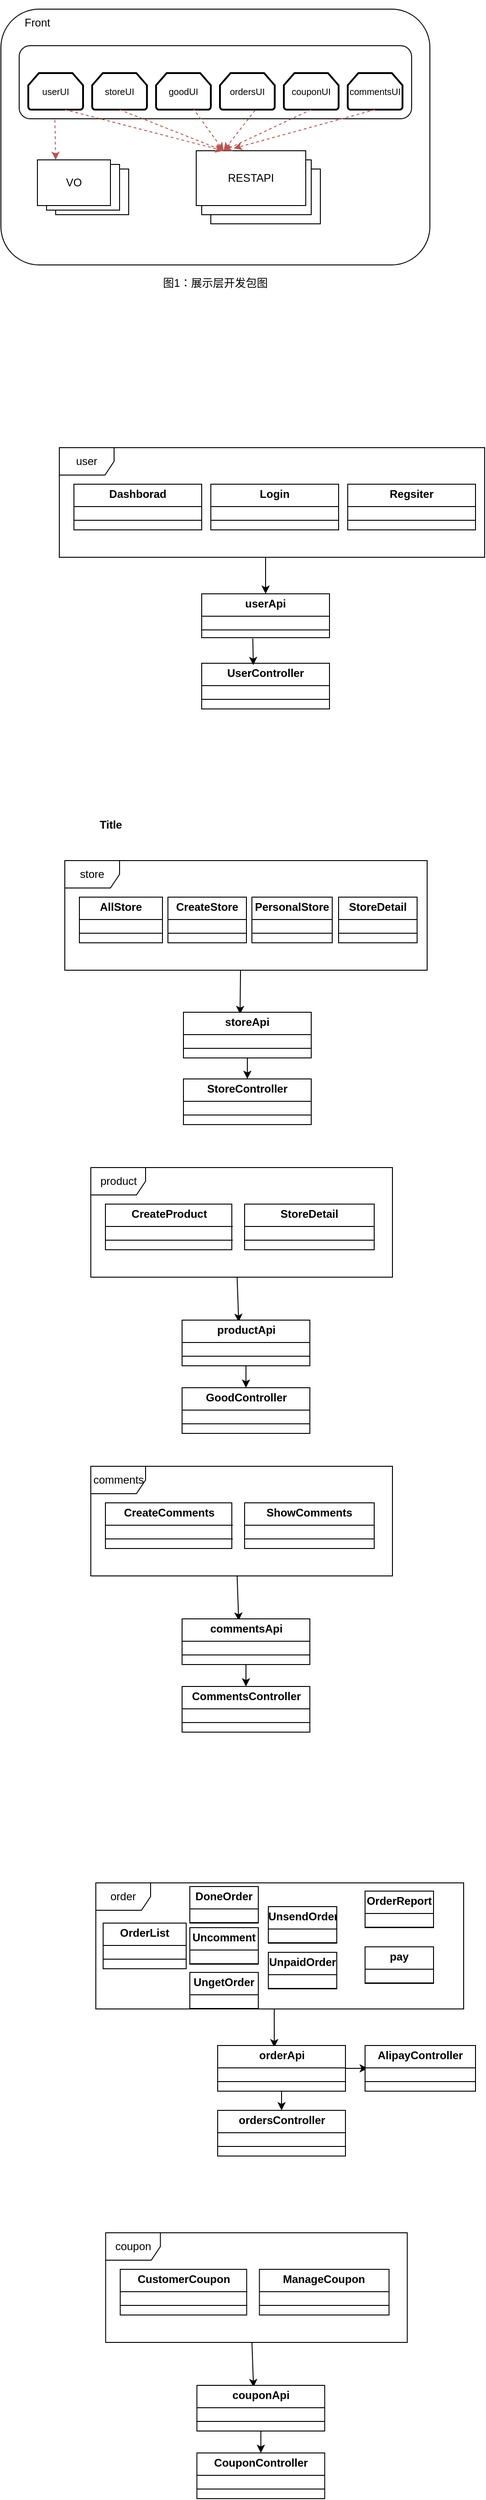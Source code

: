 <mxfile version="24.3.0" type="github">
  <diagram name="第 1 页" id="yYrWhbrZ3t7tgUM3Y8eL">
    <mxGraphModel dx="1242" dy="569" grid="0" gridSize="10" guides="1" tooltips="1" connect="1" arrows="1" fold="1" page="1" pageScale="1" pageWidth="827" pageHeight="1169" math="0" shadow="0">
      <root>
        <mxCell id="0" />
        <mxCell id="1" parent="0" />
        <mxCell id="1nD3GW5rqC3OA0XDs-C--1" value="" style="rounded=1;whiteSpace=wrap;html=1;" vertex="1" parent="1">
          <mxGeometry x="200" y="300" width="470" height="280" as="geometry" />
        </mxCell>
        <mxCell id="1nD3GW5rqC3OA0XDs-C--2" value="Front" style="text;html=1;align=center;verticalAlign=middle;whiteSpace=wrap;rounded=0;" vertex="1" parent="1">
          <mxGeometry x="200" y="290" width="80" height="50" as="geometry" />
        </mxCell>
        <mxCell id="1nD3GW5rqC3OA0XDs-C--4" value="" style="rounded=1;whiteSpace=wrap;html=1;" vertex="1" parent="1">
          <mxGeometry x="220" y="340" width="430" height="80" as="geometry" />
        </mxCell>
        <mxCell id="1nD3GW5rqC3OA0XDs-C--5" value="" style="rounded=0;whiteSpace=wrap;html=1;" vertex="1" parent="1">
          <mxGeometry x="430" y="475" width="120" height="60" as="geometry" />
        </mxCell>
        <mxCell id="1nD3GW5rqC3OA0XDs-C--6" value="" style="rounded=0;whiteSpace=wrap;html=1;" vertex="1" parent="1">
          <mxGeometry x="420" y="465" width="120" height="60" as="geometry" />
        </mxCell>
        <mxCell id="1nD3GW5rqC3OA0XDs-C--7" value="" style="rounded=0;whiteSpace=wrap;html=1;" vertex="1" parent="1">
          <mxGeometry x="414" y="455" width="120" height="60" as="geometry" />
        </mxCell>
        <mxCell id="1nD3GW5rqC3OA0XDs-C--8" value="" style="rounded=0;whiteSpace=wrap;html=1;" vertex="1" parent="1">
          <mxGeometry x="260" y="475" width="80" height="50" as="geometry" />
        </mxCell>
        <mxCell id="1nD3GW5rqC3OA0XDs-C--10" value="" style="rounded=0;whiteSpace=wrap;html=1;" vertex="1" parent="1">
          <mxGeometry x="250" y="470" width="80" height="50" as="geometry" />
        </mxCell>
        <mxCell id="1nD3GW5rqC3OA0XDs-C--11" value="" style="rounded=0;whiteSpace=wrap;html=1;" vertex="1" parent="1">
          <mxGeometry x="240" y="465" width="80" height="50" as="geometry" />
        </mxCell>
        <mxCell id="1nD3GW5rqC3OA0XDs-C--12" value="VO" style="text;html=1;align=center;verticalAlign=middle;whiteSpace=wrap;rounded=0;" vertex="1" parent="1">
          <mxGeometry x="250" y="475" width="60" height="30" as="geometry" />
        </mxCell>
        <mxCell id="1nD3GW5rqC3OA0XDs-C--13" value="RESTAPI" style="text;html=1;align=center;verticalAlign=middle;whiteSpace=wrap;rounded=0;" vertex="1" parent="1">
          <mxGeometry x="444" y="470" width="60" height="30" as="geometry" />
        </mxCell>
        <mxCell id="1nD3GW5rqC3OA0XDs-C--15" value="" style="strokeWidth=2;html=1;shape=mxgraph.flowchart.loop_limit;whiteSpace=wrap;" vertex="1" parent="1">
          <mxGeometry x="230" y="370" width="60" height="40" as="geometry" />
        </mxCell>
        <mxCell id="1nD3GW5rqC3OA0XDs-C--19" value="&lt;font style=&quot;font-size: 10px;&quot;&gt;storeUI&lt;/font&gt;" style="strokeWidth=2;html=1;shape=mxgraph.flowchart.loop_limit;whiteSpace=wrap;" vertex="1" parent="1">
          <mxGeometry x="300" y="370" width="60" height="40" as="geometry" />
        </mxCell>
        <mxCell id="1nD3GW5rqC3OA0XDs-C--20" value="&lt;font style=&quot;font-size: 10px;&quot;&gt;goodUI&lt;/font&gt;" style="strokeWidth=2;html=1;shape=mxgraph.flowchart.loop_limit;whiteSpace=wrap;" vertex="1" parent="1">
          <mxGeometry x="370" y="370" width="60" height="40" as="geometry" />
        </mxCell>
        <mxCell id="1nD3GW5rqC3OA0XDs-C--21" value="&lt;font style=&quot;font-size: 10px;&quot;&gt;ordersUI&lt;/font&gt;" style="strokeWidth=2;html=1;shape=mxgraph.flowchart.loop_limit;whiteSpace=wrap;" vertex="1" parent="1">
          <mxGeometry x="440" y="370" width="60" height="40" as="geometry" />
        </mxCell>
        <mxCell id="1nD3GW5rqC3OA0XDs-C--22" value="&lt;font style=&quot;font-size: 10px;&quot;&gt;couponUI&lt;/font&gt;" style="strokeWidth=2;html=1;shape=mxgraph.flowchart.loop_limit;whiteSpace=wrap;" vertex="1" parent="1">
          <mxGeometry x="510" y="370" width="60" height="40" as="geometry" />
        </mxCell>
        <mxCell id="1nD3GW5rqC3OA0XDs-C--23" value="&lt;font style=&quot;font-size: 10px;&quot;&gt;commentsUI&lt;/font&gt;" style="strokeWidth=2;html=1;shape=mxgraph.flowchart.loop_limit;whiteSpace=wrap;" vertex="1" parent="1">
          <mxGeometry x="580" y="370" width="60" height="40" as="geometry" />
        </mxCell>
        <mxCell id="1nD3GW5rqC3OA0XDs-C--24" value="&lt;font style=&quot;font-size: 10px;&quot;&gt;userUI&lt;/font&gt;" style="text;html=1;align=center;verticalAlign=middle;whiteSpace=wrap;rounded=0;" vertex="1" parent="1">
          <mxGeometry x="230" y="375" width="60" height="30" as="geometry" />
        </mxCell>
        <mxCell id="1nD3GW5rqC3OA0XDs-C--26" value="" style="endArrow=classic;html=1;rounded=0;exitX=0.091;exitY=1.015;exitDx=0;exitDy=0;exitPerimeter=0;entryX=0.25;entryY=0;entryDx=0;entryDy=0;dashed=1;fillColor=#f8cecc;strokeColor=#b85450;" edge="1" parent="1" source="1nD3GW5rqC3OA0XDs-C--4" target="1nD3GW5rqC3OA0XDs-C--11">
          <mxGeometry width="50" height="50" relative="1" as="geometry">
            <mxPoint x="430" y="560" as="sourcePoint" />
            <mxPoint x="480" y="510" as="targetPoint" />
          </mxGeometry>
        </mxCell>
        <mxCell id="1nD3GW5rqC3OA0XDs-C--27" value="" style="endArrow=classic;html=1;rounded=0;entryX=0.25;entryY=0;entryDx=0;entryDy=0;dashed=1;fillColor=#f8cecc;strokeColor=#b85450;" edge="1" parent="1" target="1nD3GW5rqC3OA0XDs-C--7">
          <mxGeometry width="50" height="50" relative="1" as="geometry">
            <mxPoint x="270" y="410" as="sourcePoint" />
            <mxPoint x="270" y="475" as="targetPoint" />
          </mxGeometry>
        </mxCell>
        <mxCell id="1nD3GW5rqC3OA0XDs-C--28" value="" style="endArrow=classic;html=1;rounded=0;exitX=0.5;exitY=1;exitDx=0;exitDy=0;exitPerimeter=0;entryX=0.25;entryY=0;entryDx=0;entryDy=0;dashed=1;fillColor=#f8cecc;strokeColor=#b85450;" edge="1" parent="1" source="1nD3GW5rqC3OA0XDs-C--19" target="1nD3GW5rqC3OA0XDs-C--7">
          <mxGeometry width="50" height="50" relative="1" as="geometry">
            <mxPoint x="279" y="441" as="sourcePoint" />
            <mxPoint x="280" y="485" as="targetPoint" />
          </mxGeometry>
        </mxCell>
        <mxCell id="1nD3GW5rqC3OA0XDs-C--29" value="" style="endArrow=classic;html=1;rounded=0;exitX=0.673;exitY=0.96;exitDx=0;exitDy=0;exitPerimeter=0;entryX=0.25;entryY=0;entryDx=0;entryDy=0;dashed=1;fillColor=#f8cecc;strokeColor=#b85450;" edge="1" parent="1" source="1nD3GW5rqC3OA0XDs-C--20" target="1nD3GW5rqC3OA0XDs-C--7">
          <mxGeometry width="50" height="50" relative="1" as="geometry">
            <mxPoint x="289" y="451" as="sourcePoint" />
            <mxPoint x="290" y="495" as="targetPoint" />
          </mxGeometry>
        </mxCell>
        <mxCell id="1nD3GW5rqC3OA0XDs-C--30" value="" style="endArrow=classic;html=1;rounded=0;exitX=0.64;exitY=1.02;exitDx=0;exitDy=0;exitPerimeter=0;entryX=0.25;entryY=0;entryDx=0;entryDy=0;dashed=1;fillColor=#f8cecc;strokeColor=#b85450;" edge="1" parent="1" source="1nD3GW5rqC3OA0XDs-C--21" target="1nD3GW5rqC3OA0XDs-C--7">
          <mxGeometry width="50" height="50" relative="1" as="geometry">
            <mxPoint x="299" y="461" as="sourcePoint" />
            <mxPoint x="300" y="505" as="targetPoint" />
          </mxGeometry>
        </mxCell>
        <mxCell id="1nD3GW5rqC3OA0XDs-C--31" value="" style="endArrow=classic;html=1;rounded=0;exitX=0.5;exitY=1;exitDx=0;exitDy=0;exitPerimeter=0;dashed=1;fillColor=#f8cecc;strokeColor=#b85450;entryX=0.25;entryY=0;entryDx=0;entryDy=0;" edge="1" parent="1" source="1nD3GW5rqC3OA0XDs-C--22" target="1nD3GW5rqC3OA0XDs-C--7">
          <mxGeometry width="50" height="50" relative="1" as="geometry">
            <mxPoint x="309" y="471" as="sourcePoint" />
            <mxPoint x="450" y="450" as="targetPoint" />
          </mxGeometry>
        </mxCell>
        <mxCell id="1nD3GW5rqC3OA0XDs-C--32" value="" style="endArrow=classic;html=1;rounded=0;exitX=0.5;exitY=1;exitDx=0;exitDy=0;exitPerimeter=0;entryX=0.343;entryY=-0.043;entryDx=0;entryDy=0;dashed=1;fillColor=#f8cecc;strokeColor=#b85450;entryPerimeter=0;" edge="1" parent="1" source="1nD3GW5rqC3OA0XDs-C--23" target="1nD3GW5rqC3OA0XDs-C--7">
          <mxGeometry width="50" height="50" relative="1" as="geometry">
            <mxPoint x="319" y="481" as="sourcePoint" />
            <mxPoint x="320" y="525" as="targetPoint" />
          </mxGeometry>
        </mxCell>
        <mxCell id="1nD3GW5rqC3OA0XDs-C--33" value="图1：展示层开发包图" style="text;html=1;align=center;verticalAlign=middle;whiteSpace=wrap;rounded=0;" vertex="1" parent="1">
          <mxGeometry x="370" y="585" width="130" height="30" as="geometry" />
        </mxCell>
        <mxCell id="1nD3GW5rqC3OA0XDs-C--35" value="&lt;p style=&quot;margin:0px;margin-top:4px;text-align:center;&quot;&gt;&lt;b&gt;Dashborad&lt;/b&gt;&lt;/p&gt;&lt;hr size=&quot;1&quot; style=&quot;border-style:solid;&quot;&gt;&lt;div style=&quot;height:2px;&quot;&gt;&lt;/div&gt;&lt;hr size=&quot;1&quot; style=&quot;border-style:solid;&quot;&gt;&lt;div style=&quot;height:2px;&quot;&gt;&lt;/div&gt;" style="verticalAlign=top;align=left;overflow=fill;html=1;whiteSpace=wrap;" vertex="1" parent="1">
          <mxGeometry x="280" y="820" width="140" height="50" as="geometry" />
        </mxCell>
        <mxCell id="1nD3GW5rqC3OA0XDs-C--36" value="&lt;p style=&quot;margin:0px;margin-top:4px;text-align:center;&quot;&gt;&lt;b&gt;Login&lt;/b&gt;&lt;/p&gt;&lt;hr size=&quot;1&quot; style=&quot;border-style:solid;&quot;&gt;&lt;div style=&quot;height:2px;&quot;&gt;&lt;/div&gt;&lt;hr size=&quot;1&quot; style=&quot;border-style:solid;&quot;&gt;&lt;div style=&quot;height:2px;&quot;&gt;&lt;/div&gt;" style="verticalAlign=top;align=left;overflow=fill;html=1;whiteSpace=wrap;" vertex="1" parent="1">
          <mxGeometry x="430" y="820" width="140" height="50" as="geometry" />
        </mxCell>
        <mxCell id="1nD3GW5rqC3OA0XDs-C--37" value="&lt;p style=&quot;margin:0px;margin-top:4px;text-align:center;&quot;&gt;&lt;b&gt;Regsiter&lt;/b&gt;&lt;/p&gt;&lt;hr size=&quot;1&quot; style=&quot;border-style:solid;&quot;&gt;&lt;div style=&quot;height:2px;&quot;&gt;&lt;/div&gt;&lt;hr size=&quot;1&quot; style=&quot;border-style:solid;&quot;&gt;&lt;div style=&quot;height:2px;&quot;&gt;&lt;/div&gt;" style="verticalAlign=top;align=left;overflow=fill;html=1;whiteSpace=wrap;" vertex="1" parent="1">
          <mxGeometry x="580" y="820" width="140" height="50" as="geometry" />
        </mxCell>
        <mxCell id="1nD3GW5rqC3OA0XDs-C--38" value="user" style="shape=umlFrame;whiteSpace=wrap;html=1;pointerEvents=0;" vertex="1" parent="1">
          <mxGeometry x="264" y="780" width="466" height="120" as="geometry" />
        </mxCell>
        <mxCell id="1nD3GW5rqC3OA0XDs-C--39" value="" style="endArrow=classic;html=1;rounded=0;exitX=0.485;exitY=1;exitDx=0;exitDy=0;exitPerimeter=0;" edge="1" parent="1" source="1nD3GW5rqC3OA0XDs-C--38">
          <mxGeometry width="50" height="50" relative="1" as="geometry">
            <mxPoint x="470" y="930" as="sourcePoint" />
            <mxPoint x="490" y="940" as="targetPoint" />
          </mxGeometry>
        </mxCell>
        <mxCell id="1nD3GW5rqC3OA0XDs-C--40" value="&lt;p style=&quot;margin:0px;margin-top:4px;text-align:center;&quot;&gt;&lt;b&gt;userApi&lt;/b&gt;&lt;/p&gt;&lt;hr size=&quot;1&quot; style=&quot;border-style:solid;&quot;&gt;&lt;div style=&quot;height:2px;&quot;&gt;&lt;/div&gt;&lt;hr size=&quot;1&quot; style=&quot;border-style:solid;&quot;&gt;&lt;div style=&quot;height:2px;&quot;&gt;&lt;/div&gt;" style="verticalAlign=top;align=left;overflow=fill;html=1;whiteSpace=wrap;" vertex="1" parent="1">
          <mxGeometry x="420" y="940" width="140" height="48" as="geometry" />
        </mxCell>
        <mxCell id="1nD3GW5rqC3OA0XDs-C--43" value="Title" style="text;align=center;fontStyle=1;verticalAlign=middle;spacingLeft=3;spacingRight=3;strokeColor=none;rotatable=0;points=[[0,0.5],[1,0.5]];portConstraint=eastwest;html=1;" vertex="1" parent="1">
          <mxGeometry x="280" y="1180" width="80" height="26" as="geometry" />
        </mxCell>
        <mxCell id="1nD3GW5rqC3OA0XDs-C--50" value="&lt;p style=&quot;margin:0px;margin-top:4px;text-align:center;&quot;&gt;&lt;b&gt;AllStore&lt;/b&gt;&lt;/p&gt;&lt;hr size=&quot;1&quot; style=&quot;border-style:solid;&quot;&gt;&lt;div style=&quot;height:2px;&quot;&gt;&lt;/div&gt;&lt;hr size=&quot;1&quot; style=&quot;border-style:solid;&quot;&gt;&lt;div style=&quot;height:2px;&quot;&gt;&lt;/div&gt;" style="verticalAlign=top;align=left;overflow=fill;html=1;whiteSpace=wrap;" vertex="1" parent="1">
          <mxGeometry x="286" y="1272" width="91" height="50" as="geometry" />
        </mxCell>
        <mxCell id="1nD3GW5rqC3OA0XDs-C--51" value="&lt;p style=&quot;margin:0px;margin-top:4px;text-align:center;&quot;&gt;&lt;b&gt;CreateStore&lt;/b&gt;&lt;/p&gt;&lt;hr size=&quot;1&quot; style=&quot;border-style:solid;&quot;&gt;&lt;div style=&quot;height:2px;&quot;&gt;&lt;/div&gt;&lt;hr size=&quot;1&quot; style=&quot;border-style:solid;&quot;&gt;&lt;div style=&quot;height:2px;&quot;&gt;&lt;/div&gt;" style="verticalAlign=top;align=left;overflow=fill;html=1;whiteSpace=wrap;" vertex="1" parent="1">
          <mxGeometry x="383" y="1272" width="86" height="50" as="geometry" />
        </mxCell>
        <mxCell id="1nD3GW5rqC3OA0XDs-C--52" value="&lt;p style=&quot;margin:0px;margin-top:4px;text-align:center;&quot;&gt;&lt;b&gt;PersonalStore&lt;/b&gt;&lt;/p&gt;&lt;hr size=&quot;1&quot; style=&quot;border-style:solid;&quot;&gt;&lt;div style=&quot;height:2px;&quot;&gt;&lt;/div&gt;&lt;hr size=&quot;1&quot; style=&quot;border-style:solid;&quot;&gt;&lt;div style=&quot;height:2px;&quot;&gt;&lt;/div&gt;" style="verticalAlign=top;align=left;overflow=fill;html=1;whiteSpace=wrap;" vertex="1" parent="1">
          <mxGeometry x="475" y="1272" width="88" height="50" as="geometry" />
        </mxCell>
        <mxCell id="1nD3GW5rqC3OA0XDs-C--53" value="store" style="shape=umlFrame;whiteSpace=wrap;html=1;pointerEvents=0;" vertex="1" parent="1">
          <mxGeometry x="270" y="1232" width="397" height="120" as="geometry" />
        </mxCell>
        <mxCell id="1nD3GW5rqC3OA0XDs-C--54" value="" style="endArrow=classic;html=1;rounded=0;exitX=0.485;exitY=1;exitDx=0;exitDy=0;exitPerimeter=0;entryX=0.443;entryY=0.04;entryDx=0;entryDy=0;entryPerimeter=0;" edge="1" parent="1" source="1nD3GW5rqC3OA0XDs-C--53" target="1nD3GW5rqC3OA0XDs-C--55">
          <mxGeometry width="50" height="50" relative="1" as="geometry">
            <mxPoint x="476" y="1382" as="sourcePoint" />
            <mxPoint x="496" y="1392" as="targetPoint" />
          </mxGeometry>
        </mxCell>
        <mxCell id="1nD3GW5rqC3OA0XDs-C--62" value="" style="edgeStyle=orthogonalEdgeStyle;rounded=0;orthogonalLoop=1;jettySize=auto;html=1;" edge="1" parent="1" source="1nD3GW5rqC3OA0XDs-C--55" target="1nD3GW5rqC3OA0XDs-C--61">
          <mxGeometry relative="1" as="geometry" />
        </mxCell>
        <mxCell id="1nD3GW5rqC3OA0XDs-C--55" value="&lt;p style=&quot;margin:0px;margin-top:4px;text-align:center;&quot;&gt;&lt;b&gt;storeApi&lt;/b&gt;&lt;/p&gt;&lt;hr size=&quot;1&quot; style=&quot;border-style:solid;&quot;&gt;&lt;div style=&quot;height:2px;&quot;&gt;&lt;/div&gt;&lt;hr size=&quot;1&quot; style=&quot;border-style:solid;&quot;&gt;&lt;div style=&quot;height:2px;&quot;&gt;&lt;/div&gt;" style="verticalAlign=top;align=left;overflow=fill;html=1;whiteSpace=wrap;" vertex="1" parent="1">
          <mxGeometry x="400" y="1398" width="140" height="50" as="geometry" />
        </mxCell>
        <mxCell id="1nD3GW5rqC3OA0XDs-C--56" value="&lt;p style=&quot;margin:0px;margin-top:4px;text-align:center;&quot;&gt;&lt;b&gt;StoreDetail&lt;/b&gt;&lt;/p&gt;&lt;hr size=&quot;1&quot; style=&quot;border-style:solid;&quot;&gt;&lt;div style=&quot;height:2px;&quot;&gt;&lt;/div&gt;&lt;hr size=&quot;1&quot; style=&quot;border-style:solid;&quot;&gt;&lt;div style=&quot;height:2px;&quot;&gt;&lt;/div&gt;" style="verticalAlign=top;align=left;overflow=fill;html=1;whiteSpace=wrap;" vertex="1" parent="1">
          <mxGeometry x="570" y="1272" width="86" height="50" as="geometry" />
        </mxCell>
        <mxCell id="1nD3GW5rqC3OA0XDs-C--58" value="&lt;p style=&quot;margin:0px;margin-top:4px;text-align:center;&quot;&gt;&lt;b&gt;UserController&lt;/b&gt;&lt;/p&gt;&lt;hr size=&quot;1&quot; style=&quot;border-style:solid;&quot;&gt;&lt;div style=&quot;height:2px;&quot;&gt;&lt;/div&gt;&lt;hr size=&quot;1&quot; style=&quot;border-style:solid;&quot;&gt;&lt;div style=&quot;height:2px;&quot;&gt;&lt;/div&gt;" style="verticalAlign=top;align=left;overflow=fill;html=1;whiteSpace=wrap;" vertex="1" parent="1">
          <mxGeometry x="420" y="1016" width="140" height="50" as="geometry" />
        </mxCell>
        <mxCell id="1nD3GW5rqC3OA0XDs-C--59" value="" style="endArrow=classic;html=1;rounded=0;entryX=0.404;entryY=0.04;entryDx=0;entryDy=0;entryPerimeter=0;" edge="1" parent="1" target="1nD3GW5rqC3OA0XDs-C--58">
          <mxGeometry width="50" height="50" relative="1" as="geometry">
            <mxPoint x="476" y="989" as="sourcePoint" />
            <mxPoint x="526" y="939" as="targetPoint" />
          </mxGeometry>
        </mxCell>
        <mxCell id="1nD3GW5rqC3OA0XDs-C--61" value="&lt;p style=&quot;margin:0px;margin-top:4px;text-align:center;&quot;&gt;&lt;b&gt;StoreController&lt;/b&gt;&lt;/p&gt;&lt;hr size=&quot;1&quot; style=&quot;border-style:solid;&quot;&gt;&lt;div style=&quot;height:2px;&quot;&gt;&lt;/div&gt;&lt;hr size=&quot;1&quot; style=&quot;border-style:solid;&quot;&gt;&lt;div style=&quot;height:2px;&quot;&gt;&lt;/div&gt;" style="verticalAlign=top;align=left;overflow=fill;html=1;whiteSpace=wrap;" vertex="1" parent="1">
          <mxGeometry x="400" y="1471" width="140" height="50" as="geometry" />
        </mxCell>
        <mxCell id="1nD3GW5rqC3OA0XDs-C--71" value="&lt;p style=&quot;margin:0px;margin-top:4px;text-align:center;&quot;&gt;&lt;b&gt;CreateProduct&lt;/b&gt;&lt;/p&gt;&lt;hr size=&quot;1&quot; style=&quot;border-style:solid;&quot;&gt;&lt;div style=&quot;height:2px;&quot;&gt;&lt;/div&gt;&lt;hr size=&quot;1&quot; style=&quot;border-style:solid;&quot;&gt;&lt;div style=&quot;height:2px;&quot;&gt;&lt;/div&gt;" style="verticalAlign=top;align=left;overflow=fill;html=1;whiteSpace=wrap;" vertex="1" parent="1">
          <mxGeometry x="314.5" y="1608" width="138.5" height="50" as="geometry" />
        </mxCell>
        <mxCell id="1nD3GW5rqC3OA0XDs-C--74" value="product" style="shape=umlFrame;whiteSpace=wrap;html=1;pointerEvents=0;" vertex="1" parent="1">
          <mxGeometry x="298.5" y="1568" width="330.5" height="120" as="geometry" />
        </mxCell>
        <mxCell id="1nD3GW5rqC3OA0XDs-C--75" value="" style="endArrow=classic;html=1;rounded=0;exitX=0.485;exitY=1;exitDx=0;exitDy=0;exitPerimeter=0;entryX=0.443;entryY=0.04;entryDx=0;entryDy=0;entryPerimeter=0;" edge="1" parent="1" source="1nD3GW5rqC3OA0XDs-C--74" target="1nD3GW5rqC3OA0XDs-C--77">
          <mxGeometry width="50" height="50" relative="1" as="geometry">
            <mxPoint x="504.5" y="1718" as="sourcePoint" />
            <mxPoint x="524.5" y="1728" as="targetPoint" />
          </mxGeometry>
        </mxCell>
        <mxCell id="1nD3GW5rqC3OA0XDs-C--76" value="" style="edgeStyle=orthogonalEdgeStyle;rounded=0;orthogonalLoop=1;jettySize=auto;html=1;" edge="1" parent="1" source="1nD3GW5rqC3OA0XDs-C--77" target="1nD3GW5rqC3OA0XDs-C--79">
          <mxGeometry relative="1" as="geometry" />
        </mxCell>
        <mxCell id="1nD3GW5rqC3OA0XDs-C--77" value="&lt;p style=&quot;margin:0px;margin-top:4px;text-align:center;&quot;&gt;&lt;b&gt;productApi&lt;/b&gt;&lt;/p&gt;&lt;hr size=&quot;1&quot; style=&quot;border-style:solid;&quot;&gt;&lt;div style=&quot;height:2px;&quot;&gt;&lt;/div&gt;&lt;hr size=&quot;1&quot; style=&quot;border-style:solid;&quot;&gt;&lt;div style=&quot;height:2px;&quot;&gt;&lt;/div&gt;" style="verticalAlign=top;align=left;overflow=fill;html=1;whiteSpace=wrap;" vertex="1" parent="1">
          <mxGeometry x="398.5" y="1735" width="140" height="50" as="geometry" />
        </mxCell>
        <mxCell id="1nD3GW5rqC3OA0XDs-C--78" value="&lt;p style=&quot;margin:0px;margin-top:4px;text-align:center;&quot;&gt;&lt;b&gt;StoreDetail&lt;/b&gt;&lt;/p&gt;&lt;hr size=&quot;1&quot; style=&quot;border-style:solid;&quot;&gt;&lt;div style=&quot;height:2px;&quot;&gt;&lt;/div&gt;&lt;hr size=&quot;1&quot; style=&quot;border-style:solid;&quot;&gt;&lt;div style=&quot;height:2px;&quot;&gt;&lt;/div&gt;" style="verticalAlign=top;align=left;overflow=fill;html=1;whiteSpace=wrap;" vertex="1" parent="1">
          <mxGeometry x="467" y="1608" width="142" height="50" as="geometry" />
        </mxCell>
        <mxCell id="1nD3GW5rqC3OA0XDs-C--79" value="&lt;p style=&quot;margin:0px;margin-top:4px;text-align:center;&quot;&gt;&lt;b&gt;GoodController&lt;/b&gt;&lt;/p&gt;&lt;hr size=&quot;1&quot; style=&quot;border-style:solid;&quot;&gt;&lt;div style=&quot;height:2px;&quot;&gt;&lt;/div&gt;&lt;hr size=&quot;1&quot; style=&quot;border-style:solid;&quot;&gt;&lt;div style=&quot;height:2px;&quot;&gt;&lt;/div&gt;" style="verticalAlign=top;align=left;overflow=fill;html=1;whiteSpace=wrap;" vertex="1" parent="1">
          <mxGeometry x="398.5" y="1809" width="140" height="50" as="geometry" />
        </mxCell>
        <mxCell id="1nD3GW5rqC3OA0XDs-C--80" value="&lt;p style=&quot;margin:0px;margin-top:4px;text-align:center;&quot;&gt;&lt;b&gt;OrderList&lt;/b&gt;&lt;/p&gt;&lt;hr size=&quot;1&quot; style=&quot;border-style:solid;&quot;&gt;&lt;div style=&quot;height:2px;&quot;&gt;&lt;/div&gt;&lt;hr size=&quot;1&quot; style=&quot;border-style:solid;&quot;&gt;&lt;div style=&quot;height:2px;&quot;&gt;&lt;/div&gt;" style="verticalAlign=top;align=left;overflow=fill;html=1;whiteSpace=wrap;" vertex="1" parent="1">
          <mxGeometry x="312" y="2395" width="91" height="50" as="geometry" />
        </mxCell>
        <mxCell id="1nD3GW5rqC3OA0XDs-C--81" value="&lt;p style=&quot;margin:0px;margin-top:4px;text-align:center;&quot;&gt;&lt;b&gt;DoneOrder&lt;/b&gt;&lt;/p&gt;&lt;hr size=&quot;1&quot; style=&quot;border-style:solid;&quot;&gt;&lt;div style=&quot;height:2px;&quot;&gt;&lt;/div&gt;&lt;hr size=&quot;1&quot; style=&quot;border-style:solid;&quot;&gt;&lt;div style=&quot;height:2px;&quot;&gt;&lt;/div&gt;" style="verticalAlign=top;align=left;overflow=fill;html=1;whiteSpace=wrap;" vertex="1" parent="1">
          <mxGeometry x="407" y="2355" width="75" height="40" as="geometry" />
        </mxCell>
        <mxCell id="1nD3GW5rqC3OA0XDs-C--83" value="order" style="shape=umlFrame;whiteSpace=wrap;html=1;pointerEvents=0;" vertex="1" parent="1">
          <mxGeometry x="304" y="2351" width="403" height="138" as="geometry" />
        </mxCell>
        <mxCell id="1nD3GW5rqC3OA0XDs-C--84" value="" style="endArrow=classic;html=1;rounded=0;exitX=0.485;exitY=1;exitDx=0;exitDy=0;exitPerimeter=0;entryX=0.443;entryY=0.04;entryDx=0;entryDy=0;entryPerimeter=0;" edge="1" parent="1" source="1nD3GW5rqC3OA0XDs-C--83" target="1nD3GW5rqC3OA0XDs-C--86">
          <mxGeometry width="50" height="50" relative="1" as="geometry">
            <mxPoint x="516" y="2519" as="sourcePoint" />
            <mxPoint x="536" y="2529" as="targetPoint" />
          </mxGeometry>
        </mxCell>
        <mxCell id="1nD3GW5rqC3OA0XDs-C--85" value="" style="edgeStyle=orthogonalEdgeStyle;rounded=0;orthogonalLoop=1;jettySize=auto;html=1;" edge="1" parent="1" source="1nD3GW5rqC3OA0XDs-C--86" target="1nD3GW5rqC3OA0XDs-C--88">
          <mxGeometry relative="1" as="geometry" />
        </mxCell>
        <mxCell id="1nD3GW5rqC3OA0XDs-C--86" value="&lt;p style=&quot;margin:0px;margin-top:4px;text-align:center;&quot;&gt;&lt;b&gt;orderApi&lt;/b&gt;&lt;/p&gt;&lt;hr size=&quot;1&quot; style=&quot;border-style:solid;&quot;&gt;&lt;div style=&quot;height:2px;&quot;&gt;&lt;/div&gt;&lt;hr size=&quot;1&quot; style=&quot;border-style:solid;&quot;&gt;&lt;div style=&quot;height:2px;&quot;&gt;&lt;/div&gt;" style="verticalAlign=top;align=left;overflow=fill;html=1;whiteSpace=wrap;" vertex="1" parent="1">
          <mxGeometry x="437.5" y="2529" width="140" height="50" as="geometry" />
        </mxCell>
        <mxCell id="1nD3GW5rqC3OA0XDs-C--88" value="&lt;p style=&quot;margin:0px;margin-top:4px;text-align:center;&quot;&gt;&lt;b&gt;ordersController&lt;/b&gt;&lt;/p&gt;&lt;hr size=&quot;1&quot; style=&quot;border-style:solid;&quot;&gt;&lt;div style=&quot;height:2px;&quot;&gt;&lt;/div&gt;&lt;hr size=&quot;1&quot; style=&quot;border-style:solid;&quot;&gt;&lt;div style=&quot;height:2px;&quot;&gt;&lt;/div&gt;" style="verticalAlign=top;align=left;overflow=fill;html=1;whiteSpace=wrap;" vertex="1" parent="1">
          <mxGeometry x="437.5" y="2600" width="140" height="50" as="geometry" />
        </mxCell>
        <mxCell id="1nD3GW5rqC3OA0XDs-C--89" value="&lt;p style=&quot;margin:0px;margin-top:4px;text-align:center;&quot;&gt;&lt;b&gt;Uncomment&lt;/b&gt;&lt;/p&gt;&lt;hr size=&quot;1&quot; style=&quot;border-style:solid;&quot;&gt;&lt;div style=&quot;height:2px;&quot;&gt;&lt;/div&gt;&lt;hr size=&quot;1&quot; style=&quot;border-style:solid;&quot;&gt;&lt;div style=&quot;height:2px;&quot;&gt;&lt;/div&gt;" style="verticalAlign=top;align=left;overflow=fill;html=1;whiteSpace=wrap;" vertex="1" parent="1">
          <mxGeometry x="407" y="2400" width="75" height="40" as="geometry" />
        </mxCell>
        <mxCell id="1nD3GW5rqC3OA0XDs-C--90" value="&lt;p style=&quot;margin:0px;margin-top:4px;text-align:center;&quot;&gt;&lt;b&gt;UnpaidOrder&lt;/b&gt;&lt;/p&gt;&lt;hr size=&quot;1&quot; style=&quot;border-style:solid;&quot;&gt;&lt;div style=&quot;height:2px;&quot;&gt;&lt;/div&gt;&lt;hr size=&quot;1&quot; style=&quot;border-style:solid;&quot;&gt;&lt;div style=&quot;height:2px;&quot;&gt;&lt;/div&gt;" style="verticalAlign=top;align=left;overflow=fill;html=1;whiteSpace=wrap;" vertex="1" parent="1">
          <mxGeometry x="493" y="2427" width="75" height="40" as="geometry" />
        </mxCell>
        <mxCell id="1nD3GW5rqC3OA0XDs-C--91" value="&lt;p style=&quot;margin:0px;margin-top:4px;text-align:center;&quot;&gt;&lt;b&gt;UngetOrder&lt;/b&gt;&lt;/p&gt;&lt;hr size=&quot;1&quot; style=&quot;border-style:solid;&quot;&gt;&lt;div style=&quot;height:2px;&quot;&gt;&lt;/div&gt;&lt;hr size=&quot;1&quot; style=&quot;border-style:solid;&quot;&gt;&lt;div style=&quot;height:2px;&quot;&gt;&lt;/div&gt;" style="verticalAlign=top;align=left;overflow=fill;html=1;whiteSpace=wrap;" vertex="1" parent="1">
          <mxGeometry x="407" y="2449" width="75" height="40" as="geometry" />
        </mxCell>
        <mxCell id="1nD3GW5rqC3OA0XDs-C--92" value="&lt;p style=&quot;margin:0px;margin-top:4px;text-align:center;&quot;&gt;&lt;b&gt;UnsendOrder&lt;/b&gt;&lt;/p&gt;&lt;hr size=&quot;1&quot; style=&quot;border-style:solid;&quot;&gt;&lt;div style=&quot;height:2px;&quot;&gt;&lt;/div&gt;&lt;hr size=&quot;1&quot; style=&quot;border-style:solid;&quot;&gt;&lt;div style=&quot;height:2px;&quot;&gt;&lt;/div&gt;" style="verticalAlign=top;align=left;overflow=fill;html=1;whiteSpace=wrap;" vertex="1" parent="1">
          <mxGeometry x="493" y="2377" width="75" height="40" as="geometry" />
        </mxCell>
        <mxCell id="1nD3GW5rqC3OA0XDs-C--93" value="&lt;p style=&quot;margin:0px;margin-top:4px;text-align:center;&quot;&gt;&lt;b&gt;OrderReport&lt;/b&gt;&lt;/p&gt;&lt;hr size=&quot;1&quot; style=&quot;border-style:solid;&quot;&gt;&lt;div style=&quot;height:2px;&quot;&gt;&lt;/div&gt;&lt;hr size=&quot;1&quot; style=&quot;border-style:solid;&quot;&gt;&lt;div style=&quot;height:2px;&quot;&gt;&lt;/div&gt;" style="verticalAlign=top;align=left;overflow=fill;html=1;whiteSpace=wrap;" vertex="1" parent="1">
          <mxGeometry x="599" y="2360" width="75" height="40" as="geometry" />
        </mxCell>
        <mxCell id="1nD3GW5rqC3OA0XDs-C--94" value="&lt;p style=&quot;margin:0px;margin-top:4px;text-align:center;&quot;&gt;&lt;b&gt;pay&lt;/b&gt;&lt;/p&gt;&lt;hr size=&quot;1&quot; style=&quot;border-style:solid;&quot;&gt;&lt;div style=&quot;height:2px;&quot;&gt;&lt;/div&gt;&lt;hr size=&quot;1&quot; style=&quot;border-style:solid;&quot;&gt;&lt;div style=&quot;height:2px;&quot;&gt;&lt;/div&gt;" style="verticalAlign=top;align=left;overflow=fill;html=1;whiteSpace=wrap;" vertex="1" parent="1">
          <mxGeometry x="599" y="2421" width="75" height="40" as="geometry" />
        </mxCell>
        <mxCell id="1nD3GW5rqC3OA0XDs-C--99" value="" style="endArrow=classic;html=1;rounded=0;exitX=1;exitY=0.5;exitDx=0;exitDy=0;" edge="1" parent="1" source="1nD3GW5rqC3OA0XDs-C--86">
          <mxGeometry width="50" height="50" relative="1" as="geometry">
            <mxPoint x="629" y="2562" as="sourcePoint" />
            <mxPoint x="602" y="2554" as="targetPoint" />
          </mxGeometry>
        </mxCell>
        <mxCell id="1nD3GW5rqC3OA0XDs-C--100" value="&lt;p style=&quot;margin:0px;margin-top:4px;text-align:center;&quot;&gt;&lt;b&gt;AlipayController&lt;/b&gt;&lt;/p&gt;&lt;hr size=&quot;1&quot; style=&quot;border-style:solid;&quot;&gt;&lt;div style=&quot;height:2px;&quot;&gt;&lt;/div&gt;&lt;hr size=&quot;1&quot; style=&quot;border-style:solid;&quot;&gt;&lt;div style=&quot;height:2px;&quot;&gt;&lt;/div&gt;" style="verticalAlign=top;align=left;overflow=fill;html=1;whiteSpace=wrap;" vertex="1" parent="1">
          <mxGeometry x="599" y="2529" width="121" height="50" as="geometry" />
        </mxCell>
        <mxCell id="1nD3GW5rqC3OA0XDs-C--101" value="&lt;p style=&quot;margin:0px;margin-top:4px;text-align:center;&quot;&gt;&lt;b&gt;CreateComments&lt;/b&gt;&lt;/p&gt;&lt;hr size=&quot;1&quot; style=&quot;border-style:solid;&quot;&gt;&lt;div style=&quot;height:2px;&quot;&gt;&lt;/div&gt;&lt;hr size=&quot;1&quot; style=&quot;border-style:solid;&quot;&gt;&lt;div style=&quot;height:2px;&quot;&gt;&lt;/div&gt;" style="verticalAlign=top;align=left;overflow=fill;html=1;whiteSpace=wrap;" vertex="1" parent="1">
          <mxGeometry x="314.5" y="1935" width="138.5" height="50" as="geometry" />
        </mxCell>
        <mxCell id="1nD3GW5rqC3OA0XDs-C--102" value="comments" style="shape=umlFrame;whiteSpace=wrap;html=1;pointerEvents=0;" vertex="1" parent="1">
          <mxGeometry x="298.5" y="1895" width="330.5" height="120" as="geometry" />
        </mxCell>
        <mxCell id="1nD3GW5rqC3OA0XDs-C--103" value="" style="endArrow=classic;html=1;rounded=0;exitX=0.485;exitY=1;exitDx=0;exitDy=0;exitPerimeter=0;entryX=0.443;entryY=0.04;entryDx=0;entryDy=0;entryPerimeter=0;" edge="1" parent="1" source="1nD3GW5rqC3OA0XDs-C--102" target="1nD3GW5rqC3OA0XDs-C--105">
          <mxGeometry width="50" height="50" relative="1" as="geometry">
            <mxPoint x="504.5" y="2045" as="sourcePoint" />
            <mxPoint x="524.5" y="2055" as="targetPoint" />
          </mxGeometry>
        </mxCell>
        <mxCell id="1nD3GW5rqC3OA0XDs-C--104" value="" style="edgeStyle=orthogonalEdgeStyle;rounded=0;orthogonalLoop=1;jettySize=auto;html=1;" edge="1" parent="1" source="1nD3GW5rqC3OA0XDs-C--105" target="1nD3GW5rqC3OA0XDs-C--107">
          <mxGeometry relative="1" as="geometry" />
        </mxCell>
        <mxCell id="1nD3GW5rqC3OA0XDs-C--105" value="&lt;p style=&quot;margin:0px;margin-top:4px;text-align:center;&quot;&gt;&lt;b&gt;commentsApi&lt;/b&gt;&lt;/p&gt;&lt;hr size=&quot;1&quot; style=&quot;border-style:solid;&quot;&gt;&lt;div style=&quot;height:2px;&quot;&gt;&lt;/div&gt;&lt;hr size=&quot;1&quot; style=&quot;border-style:solid;&quot;&gt;&lt;div style=&quot;height:2px;&quot;&gt;&lt;/div&gt;" style="verticalAlign=top;align=left;overflow=fill;html=1;whiteSpace=wrap;" vertex="1" parent="1">
          <mxGeometry x="398.5" y="2062" width="140" height="50" as="geometry" />
        </mxCell>
        <mxCell id="1nD3GW5rqC3OA0XDs-C--106" value="&lt;p style=&quot;margin:0px;margin-top:4px;text-align:center;&quot;&gt;&lt;b&gt;ShowComments&lt;/b&gt;&lt;/p&gt;&lt;hr size=&quot;1&quot; style=&quot;border-style:solid;&quot;&gt;&lt;div style=&quot;height:2px;&quot;&gt;&lt;/div&gt;&lt;hr size=&quot;1&quot; style=&quot;border-style:solid;&quot;&gt;&lt;div style=&quot;height:2px;&quot;&gt;&lt;/div&gt;" style="verticalAlign=top;align=left;overflow=fill;html=1;whiteSpace=wrap;" vertex="1" parent="1">
          <mxGeometry x="467" y="1935" width="142" height="50" as="geometry" />
        </mxCell>
        <mxCell id="1nD3GW5rqC3OA0XDs-C--107" value="&lt;p style=&quot;margin:0px;margin-top:4px;text-align:center;&quot;&gt;&lt;b&gt;CommentsController&lt;/b&gt;&lt;/p&gt;&lt;hr size=&quot;1&quot; style=&quot;border-style:solid;&quot;&gt;&lt;div style=&quot;height:2px;&quot;&gt;&lt;/div&gt;&lt;hr size=&quot;1&quot; style=&quot;border-style:solid;&quot;&gt;&lt;div style=&quot;height:2px;&quot;&gt;&lt;/div&gt;" style="verticalAlign=top;align=left;overflow=fill;html=1;whiteSpace=wrap;" vertex="1" parent="1">
          <mxGeometry x="398.5" y="2136" width="140" height="50" as="geometry" />
        </mxCell>
        <mxCell id="1nD3GW5rqC3OA0XDs-C--108" value="&lt;p style=&quot;margin:0px;margin-top:4px;text-align:center;&quot;&gt;&lt;b&gt;CustomerCoupon&lt;/b&gt;&lt;/p&gt;&lt;hr size=&quot;1&quot; style=&quot;border-style:solid;&quot;&gt;&lt;div style=&quot;height:2px;&quot;&gt;&lt;/div&gt;&lt;hr size=&quot;1&quot; style=&quot;border-style:solid;&quot;&gt;&lt;div style=&quot;height:2px;&quot;&gt;&lt;/div&gt;" style="verticalAlign=top;align=left;overflow=fill;html=1;whiteSpace=wrap;" vertex="1" parent="1">
          <mxGeometry x="330.75" y="2774" width="138.5" height="50" as="geometry" />
        </mxCell>
        <mxCell id="1nD3GW5rqC3OA0XDs-C--109" value="coupon" style="shape=umlFrame;whiteSpace=wrap;html=1;pointerEvents=0;" vertex="1" parent="1">
          <mxGeometry x="314.75" y="2734" width="330.5" height="120" as="geometry" />
        </mxCell>
        <mxCell id="1nD3GW5rqC3OA0XDs-C--110" value="" style="endArrow=classic;html=1;rounded=0;exitX=0.485;exitY=1;exitDx=0;exitDy=0;exitPerimeter=0;entryX=0.443;entryY=0.04;entryDx=0;entryDy=0;entryPerimeter=0;" edge="1" parent="1" source="1nD3GW5rqC3OA0XDs-C--109" target="1nD3GW5rqC3OA0XDs-C--112">
          <mxGeometry width="50" height="50" relative="1" as="geometry">
            <mxPoint x="520.75" y="2884" as="sourcePoint" />
            <mxPoint x="540.75" y="2894" as="targetPoint" />
          </mxGeometry>
        </mxCell>
        <mxCell id="1nD3GW5rqC3OA0XDs-C--111" value="" style="edgeStyle=orthogonalEdgeStyle;rounded=0;orthogonalLoop=1;jettySize=auto;html=1;" edge="1" parent="1" source="1nD3GW5rqC3OA0XDs-C--112" target="1nD3GW5rqC3OA0XDs-C--114">
          <mxGeometry relative="1" as="geometry" />
        </mxCell>
        <mxCell id="1nD3GW5rqC3OA0XDs-C--112" value="&lt;p style=&quot;margin:0px;margin-top:4px;text-align:center;&quot;&gt;&lt;b&gt;couponApi&lt;/b&gt;&lt;/p&gt;&lt;hr size=&quot;1&quot; style=&quot;border-style:solid;&quot;&gt;&lt;div style=&quot;height:2px;&quot;&gt;&lt;/div&gt;&lt;hr size=&quot;1&quot; style=&quot;border-style:solid;&quot;&gt;&lt;div style=&quot;height:2px;&quot;&gt;&lt;/div&gt;" style="verticalAlign=top;align=left;overflow=fill;html=1;whiteSpace=wrap;" vertex="1" parent="1">
          <mxGeometry x="414.75" y="2901" width="140" height="50" as="geometry" />
        </mxCell>
        <mxCell id="1nD3GW5rqC3OA0XDs-C--113" value="&lt;p style=&quot;margin:0px;margin-top:4px;text-align:center;&quot;&gt;&lt;b&gt;ManageCoupon&lt;/b&gt;&lt;/p&gt;&lt;hr size=&quot;1&quot; style=&quot;border-style:solid;&quot;&gt;&lt;div style=&quot;height:2px;&quot;&gt;&lt;/div&gt;&lt;hr size=&quot;1&quot; style=&quot;border-style:solid;&quot;&gt;&lt;div style=&quot;height:2px;&quot;&gt;&lt;/div&gt;" style="verticalAlign=top;align=left;overflow=fill;html=1;whiteSpace=wrap;" vertex="1" parent="1">
          <mxGeometry x="483.25" y="2774" width="142" height="50" as="geometry" />
        </mxCell>
        <mxCell id="1nD3GW5rqC3OA0XDs-C--114" value="&lt;p style=&quot;margin:0px;margin-top:4px;text-align:center;&quot;&gt;&lt;b&gt;CouponController&lt;/b&gt;&lt;/p&gt;&lt;hr size=&quot;1&quot; style=&quot;border-style:solid;&quot;&gt;&lt;div style=&quot;height:2px;&quot;&gt;&lt;/div&gt;&lt;hr size=&quot;1&quot; style=&quot;border-style:solid;&quot;&gt;&lt;div style=&quot;height:2px;&quot;&gt;&lt;/div&gt;" style="verticalAlign=top;align=left;overflow=fill;html=1;whiteSpace=wrap;" vertex="1" parent="1">
          <mxGeometry x="414.75" y="2975" width="140" height="50" as="geometry" />
        </mxCell>
      </root>
    </mxGraphModel>
  </diagram>
</mxfile>
